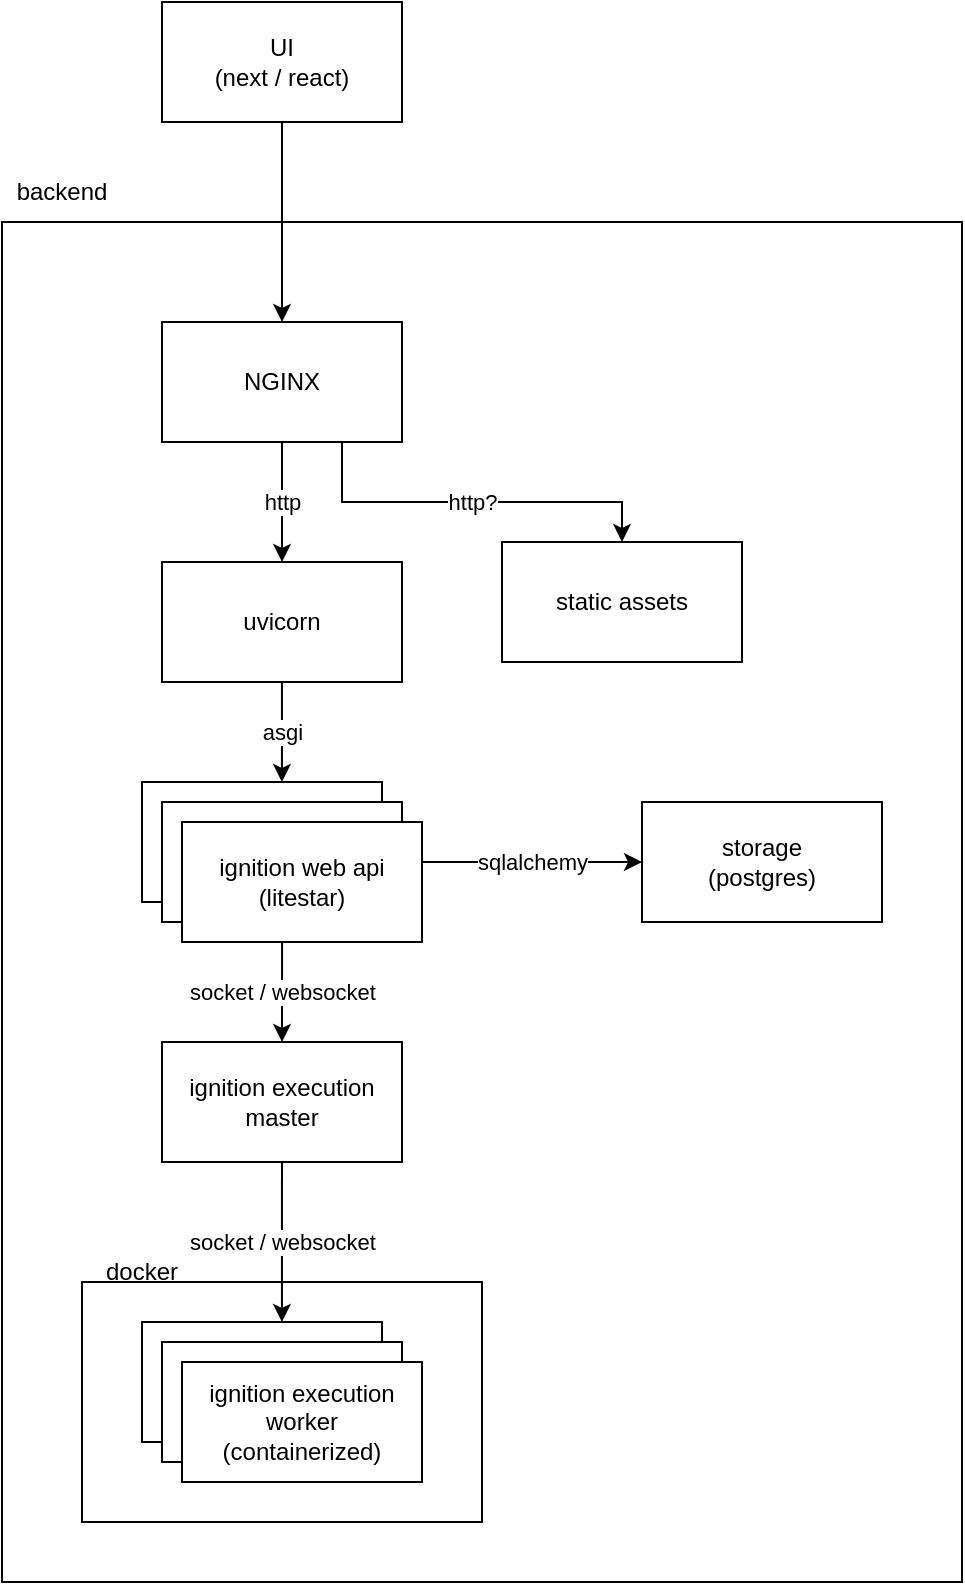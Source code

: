 <mxfile version="20.0.1" type="github">
  <diagram id="T0BWjntpLIgXTd5-ePrZ" name="Page-1">
    <mxGraphModel dx="981" dy="552" grid="1" gridSize="10" guides="1" tooltips="1" connect="1" arrows="1" fold="1" page="1" pageScale="1" pageWidth="850" pageHeight="1100" math="0" shadow="0">
      <root>
        <mxCell id="0" />
        <mxCell id="1" parent="0" />
        <mxCell id="qYM-nnsxaRbe6-iNxBpG-46" style="edgeStyle=none;rounded=0;orthogonalLoop=1;jettySize=auto;html=1;endArrow=classic;endFill=1;entryX=0.5;entryY=0;entryDx=0;entryDy=0;" edge="1" parent="1" source="qYM-nnsxaRbe6-iNxBpG-1" target="qYM-nnsxaRbe6-iNxBpG-6">
          <mxGeometry relative="1" as="geometry">
            <mxPoint x="340" y="180" as="targetPoint" />
          </mxGeometry>
        </mxCell>
        <mxCell id="qYM-nnsxaRbe6-iNxBpG-1" value="&lt;div&gt;UI&lt;/div&gt;&lt;div&gt;(next / react)&lt;br&gt;&lt;/div&gt;" style="rounded=0;whiteSpace=wrap;html=1;" vertex="1" parent="1">
          <mxGeometry x="280" y="90" width="120" height="60" as="geometry" />
        </mxCell>
        <mxCell id="qYM-nnsxaRbe6-iNxBpG-14" value="&lt;div&gt;http&lt;/div&gt;" style="edgeStyle=orthogonalEdgeStyle;rounded=0;orthogonalLoop=1;jettySize=auto;html=1;" edge="1" parent="1" source="qYM-nnsxaRbe6-iNxBpG-6" target="qYM-nnsxaRbe6-iNxBpG-7">
          <mxGeometry relative="1" as="geometry" />
        </mxCell>
        <mxCell id="qYM-nnsxaRbe6-iNxBpG-36" value="http?" style="edgeStyle=none;rounded=0;orthogonalLoop=1;jettySize=auto;html=1;exitX=0.75;exitY=1;exitDx=0;exitDy=0;entryX=0.5;entryY=0;entryDx=0;entryDy=0;" edge="1" parent="1" source="qYM-nnsxaRbe6-iNxBpG-6" target="qYM-nnsxaRbe6-iNxBpG-8">
          <mxGeometry relative="1" as="geometry">
            <mxPoint x="490" y="280" as="targetPoint" />
            <Array as="points">
              <mxPoint x="370" y="340" />
              <mxPoint x="510" y="340" />
            </Array>
          </mxGeometry>
        </mxCell>
        <mxCell id="qYM-nnsxaRbe6-iNxBpG-6" value="NGINX" style="rounded=0;whiteSpace=wrap;html=1;fillColor=default;" vertex="1" parent="1">
          <mxGeometry x="280" y="250" width="120" height="60" as="geometry" />
        </mxCell>
        <mxCell id="qYM-nnsxaRbe6-iNxBpG-27" value="asgi" style="edgeStyle=none;rounded=0;orthogonalLoop=1;jettySize=auto;html=1;entryX=0.583;entryY=0;entryDx=0;entryDy=0;entryPerimeter=0;" edge="1" parent="1" source="qYM-nnsxaRbe6-iNxBpG-7" target="qYM-nnsxaRbe6-iNxBpG-11">
          <mxGeometry relative="1" as="geometry">
            <mxPoint x="300" y="450" as="targetPoint" />
          </mxGeometry>
        </mxCell>
        <mxCell id="qYM-nnsxaRbe6-iNxBpG-7" value="uvicorn" style="rounded=0;whiteSpace=wrap;html=1;fillColor=default;" vertex="1" parent="1">
          <mxGeometry x="280" y="370" width="120" height="60" as="geometry" />
        </mxCell>
        <mxCell id="qYM-nnsxaRbe6-iNxBpG-8" value="&lt;div&gt;static assets&lt;/div&gt;" style="rounded=0;whiteSpace=wrap;html=1;fillColor=default;" vertex="1" parent="1">
          <mxGeometry x="450" y="360" width="120" height="60" as="geometry" />
        </mxCell>
        <mxCell id="qYM-nnsxaRbe6-iNxBpG-10" value="&lt;div&gt;storage&lt;/div&gt;&lt;div&gt;(postgres)&lt;br&gt;&lt;/div&gt;" style="rounded=0;whiteSpace=wrap;html=1;fillColor=default;" vertex="1" parent="1">
          <mxGeometry x="520" y="490" width="120" height="60" as="geometry" />
        </mxCell>
        <mxCell id="qYM-nnsxaRbe6-iNxBpG-11" value="" style="rounded=0;whiteSpace=wrap;html=1;fillColor=default;" vertex="1" parent="1">
          <mxGeometry x="270" y="480" width="120" height="60" as="geometry" />
        </mxCell>
        <mxCell id="qYM-nnsxaRbe6-iNxBpG-24" value="" style="rounded=0;whiteSpace=wrap;html=1;fillColor=default;" vertex="1" parent="1">
          <mxGeometry x="280" y="490" width="120" height="60" as="geometry" />
        </mxCell>
        <mxCell id="qYM-nnsxaRbe6-iNxBpG-25" value="&lt;div&gt;ignition web api&lt;/div&gt;&lt;div&gt;(litestar)&lt;/div&gt;" style="rounded=0;whiteSpace=wrap;html=1;fillColor=default;" vertex="1" parent="1">
          <mxGeometry x="290" y="500" width="120" height="60" as="geometry" />
        </mxCell>
        <mxCell id="qYM-nnsxaRbe6-iNxBpG-28" value="sqlalchemy" style="endArrow=classic;html=1;rounded=0;entryX=0;entryY=0.5;entryDx=0;entryDy=0;exitX=1;exitY=0.333;exitDx=0;exitDy=0;exitPerimeter=0;" edge="1" parent="1" source="qYM-nnsxaRbe6-iNxBpG-25" target="qYM-nnsxaRbe6-iNxBpG-10">
          <mxGeometry width="50" height="50" relative="1" as="geometry">
            <mxPoint x="430" y="550" as="sourcePoint" />
            <mxPoint x="340" y="570" as="targetPoint" />
          </mxGeometry>
        </mxCell>
        <mxCell id="qYM-nnsxaRbe6-iNxBpG-35" value="socket / websocket" style="edgeStyle=none;rounded=0;orthogonalLoop=1;jettySize=auto;html=1;entryX=0.583;entryY=0;entryDx=0;entryDy=0;entryPerimeter=0;" edge="1" parent="1" source="qYM-nnsxaRbe6-iNxBpG-29" target="qYM-nnsxaRbe6-iNxBpG-30">
          <mxGeometry relative="1" as="geometry">
            <mxPoint x="220" y="720" as="targetPoint" />
          </mxGeometry>
        </mxCell>
        <mxCell id="qYM-nnsxaRbe6-iNxBpG-29" value="&lt;div&gt;ignition execution&lt;/div&gt;&lt;div&gt;master&lt;br&gt;&lt;/div&gt;" style="rounded=0;whiteSpace=wrap;html=1;fillColor=default;" vertex="1" parent="1">
          <mxGeometry x="280" y="610" width="120" height="60" as="geometry" />
        </mxCell>
        <mxCell id="qYM-nnsxaRbe6-iNxBpG-30" value="" style="rounded=0;whiteSpace=wrap;html=1;fillColor=default;" vertex="1" parent="1">
          <mxGeometry x="270" y="750" width="120" height="60" as="geometry" />
        </mxCell>
        <mxCell id="qYM-nnsxaRbe6-iNxBpG-31" value="" style="rounded=0;whiteSpace=wrap;html=1;fillColor=default;" vertex="1" parent="1">
          <mxGeometry x="280" y="760" width="120" height="60" as="geometry" />
        </mxCell>
        <mxCell id="qYM-nnsxaRbe6-iNxBpG-32" value="&lt;div&gt;ignition execution&lt;/div&gt;&lt;div&gt;worker&lt;br&gt;&lt;/div&gt;&lt;div&gt;(containerized)&lt;br&gt;&lt;/div&gt;" style="rounded=0;whiteSpace=wrap;html=1;fillColor=default;" vertex="1" parent="1">
          <mxGeometry x="290" y="770" width="120" height="60" as="geometry" />
        </mxCell>
        <mxCell id="qYM-nnsxaRbe6-iNxBpG-34" value="&lt;div&gt;socket / websocket&lt;/div&gt;" style="endArrow=classic;html=1;rounded=0;entryX=0.5;entryY=0;entryDx=0;entryDy=0;exitX=0.417;exitY=1;exitDx=0;exitDy=0;exitPerimeter=0;" edge="1" parent="1" source="qYM-nnsxaRbe6-iNxBpG-25" target="qYM-nnsxaRbe6-iNxBpG-29">
          <mxGeometry width="50" height="50" relative="1" as="geometry">
            <mxPoint x="180" y="580" as="sourcePoint" />
            <mxPoint x="390" y="550" as="targetPoint" />
          </mxGeometry>
        </mxCell>
        <mxCell id="qYM-nnsxaRbe6-iNxBpG-42" style="edgeStyle=none;rounded=0;orthogonalLoop=1;jettySize=auto;html=1;exitX=0.5;exitY=0;exitDx=0;exitDy=0;entryX=0;entryY=0;entryDx=0;entryDy=0;endArrow=none;endFill=0;" edge="1" parent="1" source="qYM-nnsxaRbe6-iNxBpG-37" target="qYM-nnsxaRbe6-iNxBpG-37">
          <mxGeometry relative="1" as="geometry">
            <mxPoint x="340" y="660" as="targetPoint" />
            <mxPoint x="390" y="690" as="sourcePoint" />
          </mxGeometry>
        </mxCell>
        <mxCell id="qYM-nnsxaRbe6-iNxBpG-37" value="" style="rounded=0;whiteSpace=wrap;html=1;fillColor=none;" vertex="1" parent="1">
          <mxGeometry x="240" y="730" width="200" height="120" as="geometry" />
        </mxCell>
        <mxCell id="qYM-nnsxaRbe6-iNxBpG-43" value="docker" style="text;html=1;strokeColor=none;fillColor=none;align=center;verticalAlign=middle;whiteSpace=wrap;rounded=0;" vertex="1" parent="1">
          <mxGeometry x="240" y="710" width="60" height="30" as="geometry" />
        </mxCell>
        <mxCell id="qYM-nnsxaRbe6-iNxBpG-45" value="backend" style="text;html=1;strokeColor=none;fillColor=none;align=center;verticalAlign=middle;whiteSpace=wrap;rounded=0;" vertex="1" parent="1">
          <mxGeometry x="200" y="170" width="60" height="30" as="geometry" />
        </mxCell>
        <mxCell id="qYM-nnsxaRbe6-iNxBpG-47" value="" style="rounded=0;whiteSpace=wrap;html=1;fillColor=none;" vertex="1" parent="1">
          <mxGeometry x="200" y="200" width="480" height="680" as="geometry" />
        </mxCell>
      </root>
    </mxGraphModel>
  </diagram>
</mxfile>
